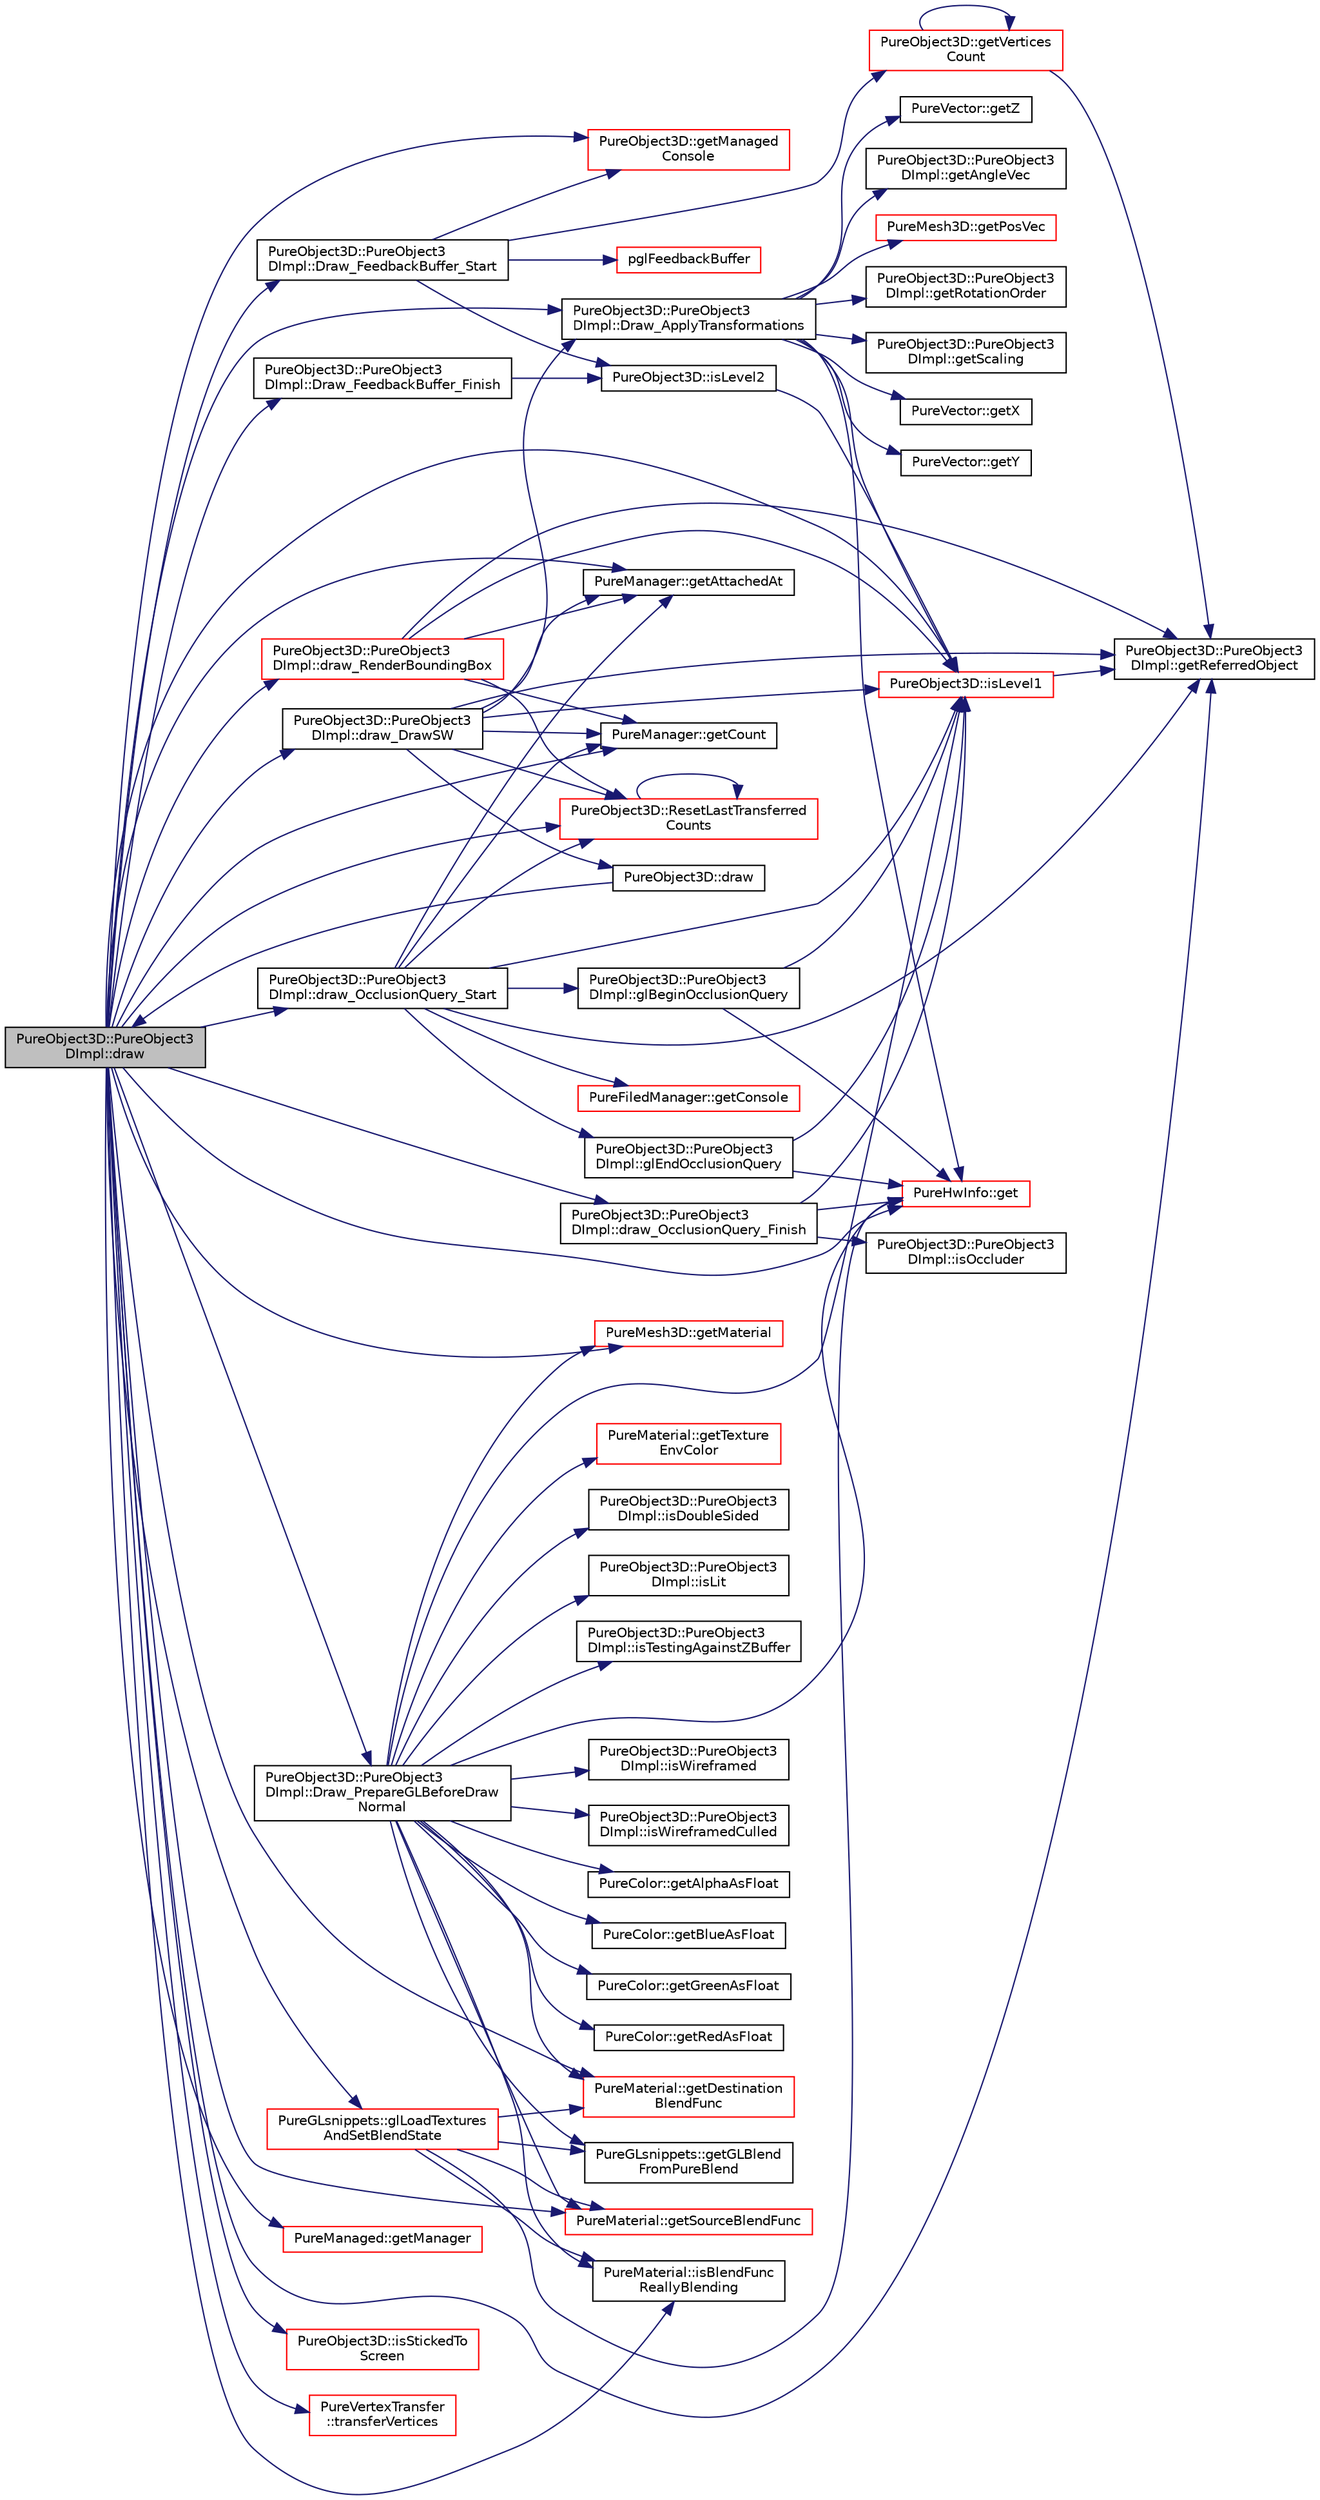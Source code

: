 digraph "PureObject3D::PureObject3DImpl::draw"
{
 // LATEX_PDF_SIZE
  edge [fontname="Helvetica",fontsize="10",labelfontname="Helvetica",labelfontsize="10"];
  node [fontname="Helvetica",fontsize="10",shape=record];
  rankdir="LR";
  Node1 [label="PureObject3D::PureObject3\lDImpl::draw",height=0.2,width=0.4,color="black", fillcolor="grey75", style="filled", fontcolor="black",tooltip=" "];
  Node1 -> Node2 [color="midnightblue",fontsize="10",style="solid",fontname="Helvetica"];
  Node2 [label="PureObject3D::PureObject3\lDImpl::Draw_ApplyTransformations",height=0.2,width=0.4,color="black", fillcolor="white", style="filled",URL="$class_pure_object3_d_1_1_pure_object3_d_impl.html#a7a0a268ee635b85c0f4492b2a6a4b90a",tooltip="Applies transformations to the current modelview matrix based on the given object."];
  Node2 -> Node3 [color="midnightblue",fontsize="10",style="solid",fontname="Helvetica"];
  Node3 [label="PureHwInfo::get",height=0.2,width=0.4,color="red", fillcolor="white", style="filled",URL="$class_pure_hw_info.html#a5d801d548489e9f6c9a3485b8979af3f",tooltip="Gets the singleton instance."];
  Node2 -> Node5 [color="midnightblue",fontsize="10",style="solid",fontname="Helvetica"];
  Node5 [label="PureObject3D::PureObject3\lDImpl::getAngleVec",height=0.2,width=0.4,color="black", fillcolor="white", style="filled",URL="$class_pure_object3_d_1_1_pure_object3_d_impl.html#a63f4ee00f26c26e7b4b72b451b9259d5",tooltip=" "];
  Node2 -> Node6 [color="midnightblue",fontsize="10",style="solid",fontname="Helvetica"];
  Node6 [label="PureMesh3D::getPosVec",height=0.2,width=0.4,color="red", fillcolor="white", style="filled",URL="$class_pure_mesh3_d.html#a6a0d521719d2afacba9fe360df5ff670",tooltip="Gets the position."];
  Node2 -> Node8 [color="midnightblue",fontsize="10",style="solid",fontname="Helvetica"];
  Node8 [label="PureObject3D::PureObject3\lDImpl::getRotationOrder",height=0.2,width=0.4,color="black", fillcolor="white", style="filled",URL="$class_pure_object3_d_1_1_pure_object3_d_impl.html#ad21ea221c38024ec15d0979a01787e48",tooltip=" "];
  Node2 -> Node9 [color="midnightblue",fontsize="10",style="solid",fontname="Helvetica"];
  Node9 [label="PureObject3D::PureObject3\lDImpl::getScaling",height=0.2,width=0.4,color="black", fillcolor="white", style="filled",URL="$class_pure_object3_d_1_1_pure_object3_d_impl.html#a1ad0ec55001b8dff0493ed6650da0b6e",tooltip=" "];
  Node2 -> Node10 [color="midnightblue",fontsize="10",style="solid",fontname="Helvetica"];
  Node10 [label="PureVector::getX",height=0.2,width=0.4,color="black", fillcolor="white", style="filled",URL="$class_pure_vector.html#a1671b6f7232f6cacd5b25e2e0078caa8",tooltip="Gets the X-coordinate."];
  Node2 -> Node11 [color="midnightblue",fontsize="10",style="solid",fontname="Helvetica"];
  Node11 [label="PureVector::getY",height=0.2,width=0.4,color="black", fillcolor="white", style="filled",URL="$class_pure_vector.html#ad3f280e052c74e30635f16def6f3fdff",tooltip="Gets the Y-coordinate."];
  Node2 -> Node12 [color="midnightblue",fontsize="10",style="solid",fontname="Helvetica"];
  Node12 [label="PureVector::getZ",height=0.2,width=0.4,color="black", fillcolor="white", style="filled",URL="$class_pure_vector.html#a0c7e17a5a9297eeefe11ac08611f4339",tooltip="Gets the Z-coordinate."];
  Node2 -> Node13 [color="midnightblue",fontsize="10",style="solid",fontname="Helvetica"];
  Node13 [label="PureObject3D::isLevel1",height=0.2,width=0.4,color="red", fillcolor="white", style="filled",URL="$class_pure_object3_d.html#aa46f669965a0b3ec379252b424ddd725",tooltip="Tells if the mesh is a level-1 parent mesh."];
  Node13 -> Node14 [color="midnightblue",fontsize="10",style="solid",fontname="Helvetica"];
  Node14 [label="PureObject3D::PureObject3\lDImpl::getReferredObject",height=0.2,width=0.4,color="black", fillcolor="white", style="filled",URL="$class_pure_object3_d_1_1_pure_object3_d_impl.html#a40d9f6688f4f5c505ca45cb476c36eec",tooltip=" "];
  Node1 -> Node17 [color="midnightblue",fontsize="10",style="solid",fontname="Helvetica"];
  Node17 [label="PureObject3D::PureObject3\lDImpl::draw_DrawSW",height=0.2,width=0.4,color="black", fillcolor="white", style="filled",URL="$class_pure_object3_d_1_1_pure_object3_d_impl.html#a26e4de0e9fec22a4ad2f23af9fc1c0b2",tooltip=" "];
  Node17 -> Node18 [color="midnightblue",fontsize="10",style="solid",fontname="Helvetica"];
  Node18 [label="PureObject3D::draw",height=0.2,width=0.4,color="black", fillcolor="white", style="filled",URL="$class_pure_object3_d.html#aadfb67f05a5f03b2dd2880bf6d39647e",tooltip="Draws the object."];
  Node18 -> Node1 [color="midnightblue",fontsize="10",style="solid",fontname="Helvetica"];
  Node17 -> Node2 [color="midnightblue",fontsize="10",style="solid",fontname="Helvetica"];
  Node17 -> Node19 [color="midnightblue",fontsize="10",style="solid",fontname="Helvetica"];
  Node19 [label="PureManager::getAttachedAt",height=0.2,width=0.4,color="black", fillcolor="white", style="filled",URL="$class_pure_manager.html#a9dc649f2708925167bec9d35c5cd1dac",tooltip="Gets the pointer to the managed at the given index."];
  Node17 -> Node20 [color="midnightblue",fontsize="10",style="solid",fontname="Helvetica"];
  Node20 [label="PureManager::getCount",height=0.2,width=0.4,color="black", fillcolor="white", style="filled",URL="$class_pure_manager.html#a00243cdb714c13e7a80ad2b4d2640d72",tooltip="Gets the number of managed objects."];
  Node17 -> Node14 [color="midnightblue",fontsize="10",style="solid",fontname="Helvetica"];
  Node17 -> Node13 [color="midnightblue",fontsize="10",style="solid",fontname="Helvetica"];
  Node17 -> Node21 [color="midnightblue",fontsize="10",style="solid",fontname="Helvetica"];
  Node21 [label="PureObject3D::ResetLastTransferred\lCounts",height=0.2,width=0.4,color="red", fillcolor="white", style="filled",URL="$class_pure_object3_d.html#a5e7230a4c812ea9a724e5a1068ca07db",tooltip="Reset counters used for measuring number of vertices, triangles, etc."];
  Node21 -> Node21 [color="midnightblue",fontsize="10",style="solid",fontname="Helvetica"];
  Node1 -> Node25 [color="midnightblue",fontsize="10",style="solid",fontname="Helvetica"];
  Node25 [label="PureObject3D::PureObject3\lDImpl::Draw_FeedbackBuffer_Finish",height=0.2,width=0.4,color="black", fillcolor="white", style="filled",URL="$class_pure_object3_d_1_1_pure_object3_d_impl.html#a7b505d412ce1ff6e4340a73f3f384d05",tooltip="Set render mode to default render."];
  Node25 -> Node26 [color="midnightblue",fontsize="10",style="solid",fontname="Helvetica"];
  Node26 [label="PureObject3D::isLevel2",height=0.2,width=0.4,color="black", fillcolor="white", style="filled",URL="$class_pure_object3_d.html#af73758877d0f14d3fab0546e6bf5ca4d",tooltip="Tells if the mesh is a level-2 submesh."];
  Node26 -> Node13 [color="midnightblue",fontsize="10",style="solid",fontname="Helvetica"];
  Node1 -> Node27 [color="midnightblue",fontsize="10",style="solid",fontname="Helvetica"];
  Node27 [label="PureObject3D::PureObject3\lDImpl::Draw_FeedbackBuffer_Start",height=0.2,width=0.4,color="black", fillcolor="white", style="filled",URL="$class_pure_object3_d_1_1_pure_object3_d_impl.html#a8263f027c6e364f2fce8ab95f947a49c",tooltip="Set render mode to feedback and allocate buffer for transformed vertices."];
  Node27 -> Node28 [color="midnightblue",fontsize="10",style="solid",fontname="Helvetica"];
  Node28 [label="PureObject3D::getManaged\lConsole",height=0.2,width=0.4,color="red", fillcolor="white", style="filled",URL="$class_pure_object3_d.html#a5c34510d710a5528c1ba7c37252f8625",tooltip="Returns access to console preset with logger module name as this class."];
  Node27 -> Node30 [color="midnightblue",fontsize="10",style="solid",fontname="Helvetica"];
  Node30 [label="PureObject3D::getVertices\lCount",height=0.2,width=0.4,color="red", fillcolor="white", style="filled",URL="$class_pure_object3_d.html#a4f4f7329bd6b13971f0f300fe3670357",tooltip="Gets the number of total vertices."];
  Node30 -> Node14 [color="midnightblue",fontsize="10",style="solid",fontname="Helvetica"];
  Node30 -> Node30 [color="midnightblue",fontsize="10",style="solid",fontname="Helvetica"];
  Node27 -> Node26 [color="midnightblue",fontsize="10",style="solid",fontname="Helvetica"];
  Node27 -> Node33 [color="midnightblue",fontsize="10",style="solid",fontname="Helvetica"];
  Node33 [label="pglFeedbackBuffer",height=0.2,width=0.4,color="red", fillcolor="white", style="filled",URL="$_pure_g_lsafe_funcs_8cpp.html#a26b366dcec119462dffd99780d1c24fa",tooltip=" "];
  Node1 -> Node38 [color="midnightblue",fontsize="10",style="solid",fontname="Helvetica"];
  Node38 [label="PureObject3D::PureObject3\lDImpl::draw_OcclusionQuery_Finish",height=0.2,width=0.4,color="black", fillcolor="white", style="filled",URL="$class_pure_object3_d_1_1_pure_object3_d_impl.html#adce0068653148ac96303e975a3fea424",tooltip="Checks for occlusion query result and decides if object is occluded or not."];
  Node38 -> Node3 [color="midnightblue",fontsize="10",style="solid",fontname="Helvetica"];
  Node38 -> Node13 [color="midnightblue",fontsize="10",style="solid",fontname="Helvetica"];
  Node38 -> Node39 [color="midnightblue",fontsize="10",style="solid",fontname="Helvetica"];
  Node39 [label="PureObject3D::PureObject3\lDImpl::isOccluder",height=0.2,width=0.4,color="black", fillcolor="white", style="filled",URL="$class_pure_object3_d_1_1_pure_object3_d_impl.html#ae36022b4a72908449cf8a6e0ecf2eec1",tooltip=" "];
  Node1 -> Node40 [color="midnightblue",fontsize="10",style="solid",fontname="Helvetica"];
  Node40 [label="PureObject3D::PureObject3\lDImpl::draw_OcclusionQuery_Start",height=0.2,width=0.4,color="black", fillcolor="white", style="filled",URL="$class_pure_object3_d_1_1_pure_object3_d_impl.html#a7be0f33f185f5c0b70873dc1ad63eaf9",tooltip="Starts occlusion query for this object if it has a query id and query should be started."];
  Node40 -> Node19 [color="midnightblue",fontsize="10",style="solid",fontname="Helvetica"];
  Node40 -> Node41 [color="midnightblue",fontsize="10",style="solid",fontname="Helvetica"];
  Node41 [label="PureFiledManager::getConsole",height=0.2,width=0.4,color="red", fillcolor="white", style="filled",URL="$class_pure_filed_manager.html#a81d0ce6d98ee94f91598d294b550fc8a",tooltip="Returns access to console preset with logger module name as this class."];
  Node40 -> Node20 [color="midnightblue",fontsize="10",style="solid",fontname="Helvetica"];
  Node40 -> Node14 [color="midnightblue",fontsize="10",style="solid",fontname="Helvetica"];
  Node40 -> Node43 [color="midnightblue",fontsize="10",style="solid",fontname="Helvetica"];
  Node43 [label="PureObject3D::PureObject3\lDImpl::glBeginOcclusionQuery",height=0.2,width=0.4,color="black", fillcolor="white", style="filled",URL="$class_pure_object3_d_1_1_pure_object3_d_impl.html#a8e3e68d6eaeb43732777d11bc79a2927",tooltip=" "];
  Node43 -> Node3 [color="midnightblue",fontsize="10",style="solid",fontname="Helvetica"];
  Node43 -> Node13 [color="midnightblue",fontsize="10",style="solid",fontname="Helvetica"];
  Node40 -> Node44 [color="midnightblue",fontsize="10",style="solid",fontname="Helvetica"];
  Node44 [label="PureObject3D::PureObject3\lDImpl::glEndOcclusionQuery",height=0.2,width=0.4,color="black", fillcolor="white", style="filled",URL="$class_pure_object3_d_1_1_pure_object3_d_impl.html#ab1b98ba908508973957a36a07d5e50e5",tooltip=" "];
  Node44 -> Node3 [color="midnightblue",fontsize="10",style="solid",fontname="Helvetica"];
  Node44 -> Node13 [color="midnightblue",fontsize="10",style="solid",fontname="Helvetica"];
  Node40 -> Node13 [color="midnightblue",fontsize="10",style="solid",fontname="Helvetica"];
  Node40 -> Node21 [color="midnightblue",fontsize="10",style="solid",fontname="Helvetica"];
  Node1 -> Node45 [color="midnightblue",fontsize="10",style="solid",fontname="Helvetica"];
  Node45 [label="PureObject3D::PureObject3\lDImpl::Draw_PrepareGLBeforeDraw\lNormal",height=0.2,width=0.4,color="black", fillcolor="white", style="filled",URL="$class_pure_object3_d_1_1_pure_object3_d_impl.html#a12d40d922a2186a2bb42733147c8a4fb",tooltip=" "];
  Node45 -> Node3 [color="midnightblue",fontsize="10",style="solid",fontname="Helvetica"];
  Node45 -> Node46 [color="midnightblue",fontsize="10",style="solid",fontname="Helvetica"];
  Node46 [label="PureColor::getAlphaAsFloat",height=0.2,width=0.4,color="black", fillcolor="white", style="filled",URL="$class_pure_color.html#acc8338ef8c3b46b76d262ae653c7d6a9",tooltip="Gets alpha component."];
  Node45 -> Node47 [color="midnightblue",fontsize="10",style="solid",fontname="Helvetica"];
  Node47 [label="PureColor::getBlueAsFloat",height=0.2,width=0.4,color="black", fillcolor="white", style="filled",URL="$class_pure_color.html#a0cf1c0771db6383439a13df898f26918",tooltip="Gets blue component."];
  Node45 -> Node48 [color="midnightblue",fontsize="10",style="solid",fontname="Helvetica"];
  Node48 [label="PureMaterial::getDestination\lBlendFunc",height=0.2,width=0.4,color="red", fillcolor="white", style="filled",URL="$class_pure_material.html#a6da69b985d3b4aaa53e1fd09e60a0cf3",tooltip="Gets the destination blend factor on the specified level."];
  Node45 -> Node50 [color="midnightblue",fontsize="10",style="solid",fontname="Helvetica"];
  Node50 [label="PureGLsnippets::getGLBlend\lFromPureBlend",height=0.2,width=0.4,color="black", fillcolor="white", style="filled",URL="$class_pure_g_lsnippets.html#ae569eaca49e2b7b99dedaa0250e021be",tooltip="Gets the appropriate GL enum for the given Pure blend factor."];
  Node45 -> Node51 [color="midnightblue",fontsize="10",style="solid",fontname="Helvetica"];
  Node51 [label="PureColor::getGreenAsFloat",height=0.2,width=0.4,color="black", fillcolor="white", style="filled",URL="$class_pure_color.html#a8b4e680b2a9903004f91c28149f486d5",tooltip="Gets green component."];
  Node45 -> Node52 [color="midnightblue",fontsize="10",style="solid",fontname="Helvetica"];
  Node52 [label="PureMesh3D::getMaterial",height=0.2,width=0.4,color="red", fillcolor="white", style="filled",URL="$class_pure_mesh3_d.html#a5a24f2851af802c62d43f211828302ce",tooltip="Gets the material."];
  Node45 -> Node54 [color="midnightblue",fontsize="10",style="solid",fontname="Helvetica"];
  Node54 [label="PureColor::getRedAsFloat",height=0.2,width=0.4,color="black", fillcolor="white", style="filled",URL="$class_pure_color.html#a4c9ee3fab5dc652bdec428a1ded04fa2",tooltip="Gets red component."];
  Node45 -> Node55 [color="midnightblue",fontsize="10",style="solid",fontname="Helvetica"];
  Node55 [label="PureMaterial::getSourceBlendFunc",height=0.2,width=0.4,color="red", fillcolor="white", style="filled",URL="$class_pure_material.html#ae232adc941aec0ffbe7533c28ec58546",tooltip="Gets the source blend factor on the specified level."];
  Node45 -> Node57 [color="midnightblue",fontsize="10",style="solid",fontname="Helvetica"];
  Node57 [label="PureMaterial::getTexture\lEnvColor",height=0.2,width=0.4,color="red", fillcolor="white", style="filled",URL="$class_pure_material.html#a0353211ab76425d1ce589d49b6407501",tooltip="Gets the texture environment color of the material on the specified level."];
  Node45 -> Node59 [color="midnightblue",fontsize="10",style="solid",fontname="Helvetica"];
  Node59 [label="PureMaterial::isBlendFunc\lReallyBlending",height=0.2,width=0.4,color="black", fillcolor="white", style="filled",URL="$class_pure_material.html#a6d975b46498ae73a8bf69e774123c271",tooltip="Gets whether the given source and destination factors really mean blending or not."];
  Node45 -> Node60 [color="midnightblue",fontsize="10",style="solid",fontname="Helvetica"];
  Node60 [label="PureObject3D::PureObject3\lDImpl::isDoubleSided",height=0.2,width=0.4,color="black", fillcolor="white", style="filled",URL="$class_pure_object3_d_1_1_pure_object3_d_impl.html#a9cada7636cbf11d8b0a580ab61874c64",tooltip=" "];
  Node45 -> Node13 [color="midnightblue",fontsize="10",style="solid",fontname="Helvetica"];
  Node45 -> Node61 [color="midnightblue",fontsize="10",style="solid",fontname="Helvetica"];
  Node61 [label="PureObject3D::PureObject3\lDImpl::isLit",height=0.2,width=0.4,color="black", fillcolor="white", style="filled",URL="$class_pure_object3_d_1_1_pure_object3_d_impl.html#a761ab2457398654f2b3eae42c0ee317b",tooltip=" "];
  Node45 -> Node62 [color="midnightblue",fontsize="10",style="solid",fontname="Helvetica"];
  Node62 [label="PureObject3D::PureObject3\lDImpl::isTestingAgainstZBuffer",height=0.2,width=0.4,color="black", fillcolor="white", style="filled",URL="$class_pure_object3_d_1_1_pure_object3_d_impl.html#a9842010929dee80c0db55ce3b0de5219",tooltip=" "];
  Node45 -> Node63 [color="midnightblue",fontsize="10",style="solid",fontname="Helvetica"];
  Node63 [label="PureObject3D::PureObject3\lDImpl::isWireframed",height=0.2,width=0.4,color="black", fillcolor="white", style="filled",URL="$class_pure_object3_d_1_1_pure_object3_d_impl.html#adc6f6cc2c26aaa6eda00cc03d068ad4b",tooltip=" "];
  Node45 -> Node64 [color="midnightblue",fontsize="10",style="solid",fontname="Helvetica"];
  Node64 [label="PureObject3D::PureObject3\lDImpl::isWireframedCulled",height=0.2,width=0.4,color="black", fillcolor="white", style="filled",URL="$class_pure_object3_d_1_1_pure_object3_d_impl.html#acdc3d0bdcae7124015453d5cfa299576",tooltip=" "];
  Node1 -> Node65 [color="midnightblue",fontsize="10",style="solid",fontname="Helvetica"];
  Node65 [label="PureObject3D::PureObject3\lDImpl::draw_RenderBoundingBox",height=0.2,width=0.4,color="red", fillcolor="white", style="filled",URL="$class_pure_object3_d_1_1_pure_object3_d_impl.html#a0dea79d71180bdb784fdd36494b78892",tooltip="Sends the bounding box geometry to the graphics pipeline to draw it in the framebuffer."];
  Node65 -> Node19 [color="midnightblue",fontsize="10",style="solid",fontname="Helvetica"];
  Node65 -> Node20 [color="midnightblue",fontsize="10",style="solid",fontname="Helvetica"];
  Node65 -> Node14 [color="midnightblue",fontsize="10",style="solid",fontname="Helvetica"];
  Node65 -> Node13 [color="midnightblue",fontsize="10",style="solid",fontname="Helvetica"];
  Node65 -> Node21 [color="midnightblue",fontsize="10",style="solid",fontname="Helvetica"];
  Node1 -> Node3 [color="midnightblue",fontsize="10",style="solid",fontname="Helvetica"];
  Node1 -> Node19 [color="midnightblue",fontsize="10",style="solid",fontname="Helvetica"];
  Node1 -> Node20 [color="midnightblue",fontsize="10",style="solid",fontname="Helvetica"];
  Node1 -> Node48 [color="midnightblue",fontsize="10",style="solid",fontname="Helvetica"];
  Node1 -> Node28 [color="midnightblue",fontsize="10",style="solid",fontname="Helvetica"];
  Node1 -> Node67 [color="midnightblue",fontsize="10",style="solid",fontname="Helvetica"];
  Node67 [label="PureManaged::getManager",height=0.2,width=0.4,color="red", fillcolor="white", style="filled",URL="$class_pure_managed.html#abdbf454069faf3fd78488df29fe285a8",tooltip="Gets the manager of the managed."];
  Node1 -> Node52 [color="midnightblue",fontsize="10",style="solid",fontname="Helvetica"];
  Node1 -> Node14 [color="midnightblue",fontsize="10",style="solid",fontname="Helvetica"];
  Node1 -> Node55 [color="midnightblue",fontsize="10",style="solid",fontname="Helvetica"];
  Node1 -> Node69 [color="midnightblue",fontsize="10",style="solid",fontname="Helvetica"];
  Node69 [label="PureGLsnippets::glLoadTextures\lAndSetBlendState",height=0.2,width=0.4,color="red", fillcolor="white", style="filled",URL="$class_pure_g_lsnippets.html#af3373ec54d0856b9ea89a3c1b277f6aa",tooltip="Loads all textures into texture mapping units and sets blending if needed for single-pass multitextur..."];
  Node69 -> Node3 [color="midnightblue",fontsize="10",style="solid",fontname="Helvetica"];
  Node69 -> Node48 [color="midnightblue",fontsize="10",style="solid",fontname="Helvetica"];
  Node69 -> Node50 [color="midnightblue",fontsize="10",style="solid",fontname="Helvetica"];
  Node69 -> Node55 [color="midnightblue",fontsize="10",style="solid",fontname="Helvetica"];
  Node69 -> Node59 [color="midnightblue",fontsize="10",style="solid",fontname="Helvetica"];
  Node1 -> Node59 [color="midnightblue",fontsize="10",style="solid",fontname="Helvetica"];
  Node1 -> Node13 [color="midnightblue",fontsize="10",style="solid",fontname="Helvetica"];
  Node1 -> Node77 [color="midnightblue",fontsize="10",style="solid",fontname="Helvetica"];
  Node77 [label="PureObject3D::isStickedTo\lScreen",height=0.2,width=0.4,color="red", fillcolor="white", style="filled",URL="$class_pure_object3_d.html#a0413a083561563c72dff35a13fb9d105",tooltip="Gets the sticked-to-screen state."];
  Node1 -> Node21 [color="midnightblue",fontsize="10",style="solid",fontname="Helvetica"];
  Node1 -> Node79 [color="midnightblue",fontsize="10",style="solid",fontname="Helvetica"];
  Node79 [label="PureVertexTransfer\l::transferVertices",height=0.2,width=0.4,color="red", fillcolor="white", style="filled",URL="$class_pure_vertex_transfer.html#a5707711cf98f8316288746d43ec28a92",tooltip="Sends vertices to the graphics pipeline."];
}
